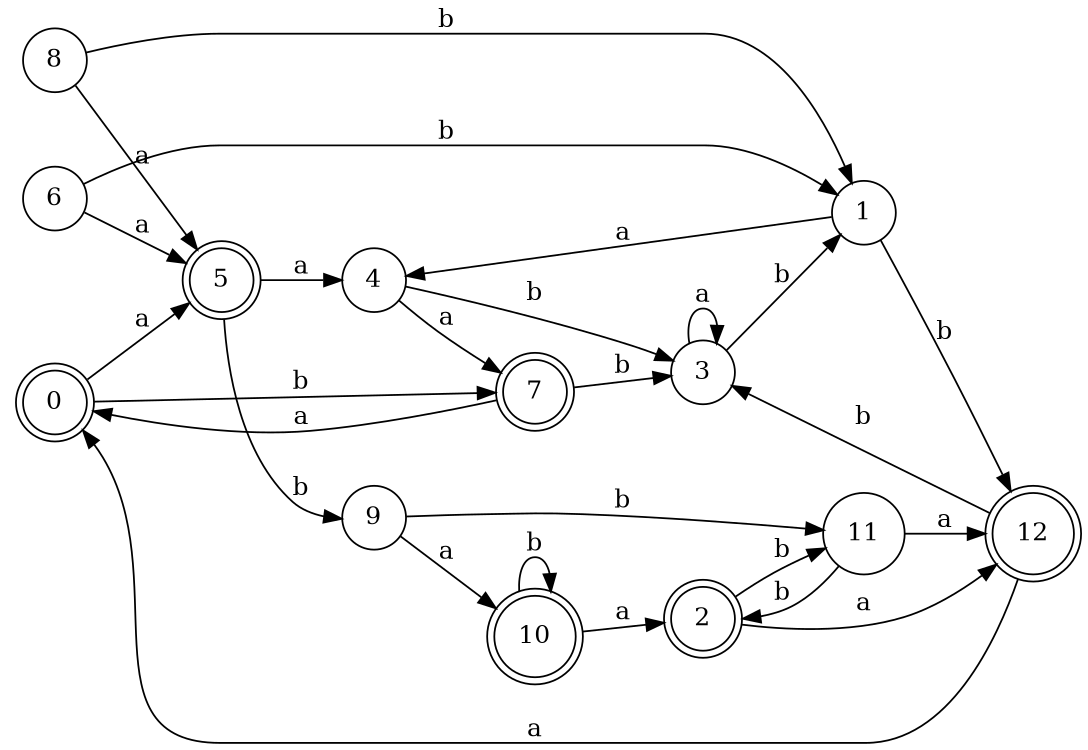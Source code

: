 digraph n11_5 {
__start0 [label="" shape="none"];

rankdir=LR;
size="8,5";

s0 [style="rounded,filled", color="black", fillcolor="white" shape="doublecircle", label="0"];
s1 [style="filled", color="black", fillcolor="white" shape="circle", label="1"];
s2 [style="rounded,filled", color="black", fillcolor="white" shape="doublecircle", label="2"];
s3 [style="filled", color="black", fillcolor="white" shape="circle", label="3"];
s4 [style="filled", color="black", fillcolor="white" shape="circle", label="4"];
s5 [style="rounded,filled", color="black", fillcolor="white" shape="doublecircle", label="5"];
s6 [style="filled", color="black", fillcolor="white" shape="circle", label="6"];
s7 [style="rounded,filled", color="black", fillcolor="white" shape="doublecircle", label="7"];
s8 [style="filled", color="black", fillcolor="white" shape="circle", label="8"];
s9 [style="filled", color="black", fillcolor="white" shape="circle", label="9"];
s10 [style="rounded,filled", color="black", fillcolor="white" shape="doublecircle", label="10"];
s11 [style="filled", color="black", fillcolor="white" shape="circle", label="11"];
s12 [style="rounded,filled", color="black", fillcolor="white" shape="doublecircle", label="12"];
s0 -> s5 [label="a"];
s0 -> s7 [label="b"];
s1 -> s4 [label="a"];
s1 -> s12 [label="b"];
s2 -> s12 [label="a"];
s2 -> s11 [label="b"];
s3 -> s3 [label="a"];
s3 -> s1 [label="b"];
s4 -> s7 [label="a"];
s4 -> s3 [label="b"];
s5 -> s4 [label="a"];
s5 -> s9 [label="b"];
s6 -> s5 [label="a"];
s6 -> s1 [label="b"];
s7 -> s0 [label="a"];
s7 -> s3 [label="b"];
s8 -> s5 [label="a"];
s8 -> s1 [label="b"];
s9 -> s10 [label="a"];
s9 -> s11 [label="b"];
s10 -> s2 [label="a"];
s10 -> s10 [label="b"];
s11 -> s12 [label="a"];
s11 -> s2 [label="b"];
s12 -> s0 [label="a"];
s12 -> s3 [label="b"];

}